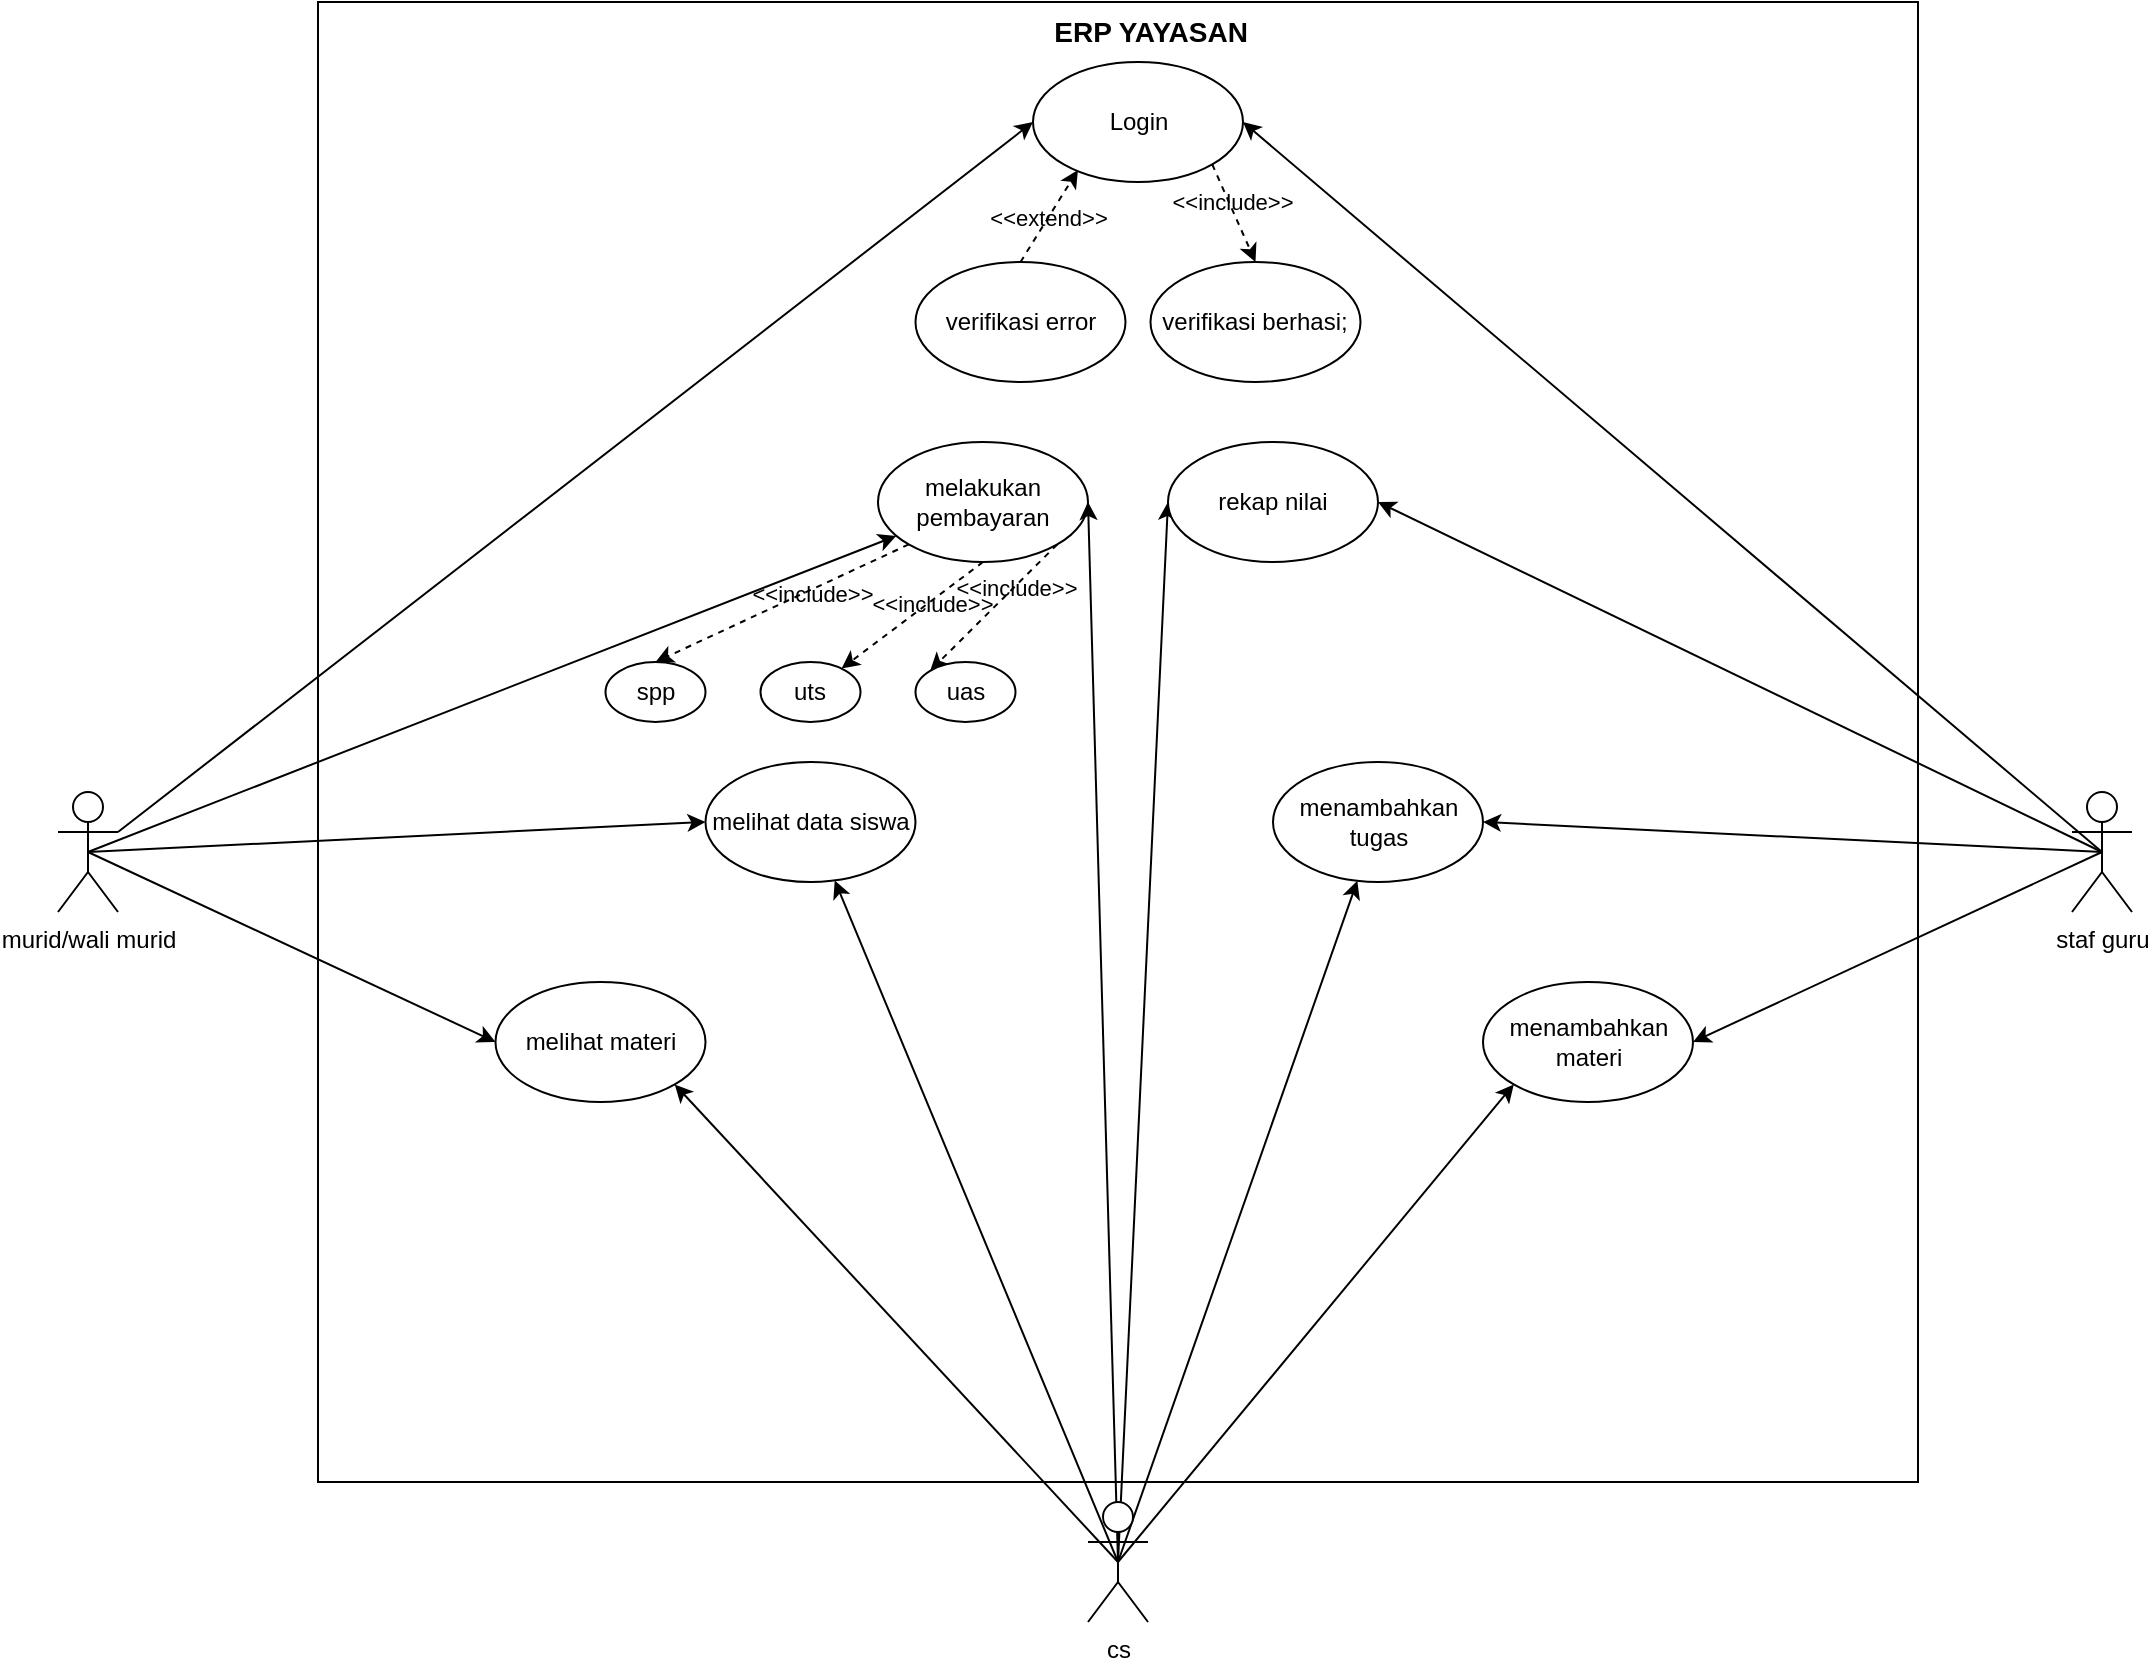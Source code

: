 <mxfile version="22.0.8" type="device">
  <diagram name="Page-1" id="jqTNK1S3pbugsj95zzoR">
    <mxGraphModel dx="1255" dy="833" grid="1" gridSize="10" guides="1" tooltips="1" connect="1" arrows="1" fold="1" page="1" pageScale="1" pageWidth="1100" pageHeight="850" math="0" shadow="0">
      <root>
        <mxCell id="0" />
        <mxCell id="1" parent="0" />
        <mxCell id="W6PKyMDmiwQLr7Aa5-MP-2" value="" style="rounded=0;whiteSpace=wrap;html=1;movable=1;resizable=1;rotatable=1;deletable=1;editable=1;locked=0;connectable=1;labelBackgroundColor=none;" vertex="1" parent="1">
          <mxGeometry x="160" width="800" height="740" as="geometry" />
        </mxCell>
        <mxCell id="W6PKyMDmiwQLr7Aa5-MP-20" style="rounded=0;orthogonalLoop=1;jettySize=auto;html=1;exitX=1;exitY=0.333;exitDx=0;exitDy=0;exitPerimeter=0;entryX=0;entryY=0.5;entryDx=0;entryDy=0;labelBackgroundColor=none;fontColor=default;" edge="1" parent="1" source="W6PKyMDmiwQLr7Aa5-MP-3" target="W6PKyMDmiwQLr7Aa5-MP-1">
          <mxGeometry relative="1" as="geometry" />
        </mxCell>
        <mxCell id="W6PKyMDmiwQLr7Aa5-MP-21" style="rounded=0;orthogonalLoop=1;jettySize=auto;html=1;exitX=0.5;exitY=0.5;exitDx=0;exitDy=0;exitPerimeter=0;labelBackgroundColor=none;fontColor=default;" edge="1" parent="1" source="W6PKyMDmiwQLr7Aa5-MP-3" target="W6PKyMDmiwQLr7Aa5-MP-18">
          <mxGeometry relative="1" as="geometry" />
        </mxCell>
        <mxCell id="W6PKyMDmiwQLr7Aa5-MP-48" style="rounded=0;orthogonalLoop=1;jettySize=auto;html=1;exitX=0.5;exitY=0.5;exitDx=0;exitDy=0;exitPerimeter=0;entryX=0;entryY=0.5;entryDx=0;entryDy=0;labelBackgroundColor=none;fontColor=default;" edge="1" parent="1" source="W6PKyMDmiwQLr7Aa5-MP-3" target="W6PKyMDmiwQLr7Aa5-MP-14">
          <mxGeometry relative="1" as="geometry" />
        </mxCell>
        <mxCell id="W6PKyMDmiwQLr7Aa5-MP-49" style="rounded=0;orthogonalLoop=1;jettySize=auto;html=1;exitX=0.5;exitY=0.5;exitDx=0;exitDy=0;exitPerimeter=0;entryX=0;entryY=0.5;entryDx=0;entryDy=0;labelBackgroundColor=none;fontColor=default;" edge="1" parent="1" source="W6PKyMDmiwQLr7Aa5-MP-3" target="W6PKyMDmiwQLr7Aa5-MP-6">
          <mxGeometry relative="1" as="geometry" />
        </mxCell>
        <mxCell id="W6PKyMDmiwQLr7Aa5-MP-3" value="murid/wali murid" style="shape=umlActor;verticalLabelPosition=bottom;verticalAlign=top;html=1;labelBackgroundColor=none;" vertex="1" parent="1">
          <mxGeometry x="30" y="395" width="30" height="60" as="geometry" />
        </mxCell>
        <mxCell id="W6PKyMDmiwQLr7Aa5-MP-55" style="rounded=0;orthogonalLoop=1;jettySize=auto;html=1;exitX=0.5;exitY=0.5;exitDx=0;exitDy=0;exitPerimeter=0;entryX=1;entryY=0.5;entryDx=0;entryDy=0;labelBackgroundColor=none;fontColor=default;" edge="1" parent="1" source="W6PKyMDmiwQLr7Aa5-MP-4" target="W6PKyMDmiwQLr7Aa5-MP-1">
          <mxGeometry relative="1" as="geometry" />
        </mxCell>
        <mxCell id="W6PKyMDmiwQLr7Aa5-MP-63" style="rounded=0;orthogonalLoop=1;jettySize=auto;html=1;exitX=0.5;exitY=0.5;exitDx=0;exitDy=0;exitPerimeter=0;entryX=1;entryY=0.5;entryDx=0;entryDy=0;labelBackgroundColor=none;fontColor=default;" edge="1" parent="1" source="W6PKyMDmiwQLr7Aa5-MP-4" target="W6PKyMDmiwQLr7Aa5-MP-53">
          <mxGeometry relative="1" as="geometry" />
        </mxCell>
        <mxCell id="W6PKyMDmiwQLr7Aa5-MP-64" style="rounded=0;orthogonalLoop=1;jettySize=auto;html=1;exitX=0.5;exitY=0.5;exitDx=0;exitDy=0;exitPerimeter=0;entryX=1;entryY=0.5;entryDx=0;entryDy=0;labelBackgroundColor=none;fontColor=default;" edge="1" parent="1" source="W6PKyMDmiwQLr7Aa5-MP-4" target="W6PKyMDmiwQLr7Aa5-MP-52">
          <mxGeometry relative="1" as="geometry" />
        </mxCell>
        <mxCell id="W6PKyMDmiwQLr7Aa5-MP-65" style="rounded=0;orthogonalLoop=1;jettySize=auto;html=1;exitX=0.5;exitY=0.5;exitDx=0;exitDy=0;exitPerimeter=0;entryX=1;entryY=0.5;entryDx=0;entryDy=0;labelBackgroundColor=none;fontColor=default;" edge="1" parent="1" source="W6PKyMDmiwQLr7Aa5-MP-4" target="W6PKyMDmiwQLr7Aa5-MP-54">
          <mxGeometry relative="1" as="geometry" />
        </mxCell>
        <mxCell id="W6PKyMDmiwQLr7Aa5-MP-72" style="rounded=0;orthogonalLoop=1;jettySize=auto;html=1;exitX=1;exitY=1;exitDx=0;exitDy=0;entryX=0.5;entryY=0;entryDx=0;entryDy=0;dashed=1;labelBackgroundColor=none;fontColor=default;" edge="1" parent="1" source="W6PKyMDmiwQLr7Aa5-MP-1" target="W6PKyMDmiwQLr7Aa5-MP-70">
          <mxGeometry relative="1" as="geometry" />
        </mxCell>
        <mxCell id="W6PKyMDmiwQLr7Aa5-MP-74" value="&amp;lt;&amp;lt;include&amp;gt;&amp;gt;" style="edgeLabel;html=1;align=center;verticalAlign=middle;resizable=0;points=[];labelBackgroundColor=none;" vertex="1" connectable="0" parent="W6PKyMDmiwQLr7Aa5-MP-72">
          <mxGeometry x="-0.211" y="1" relative="1" as="geometry">
            <mxPoint as="offset" />
          </mxGeometry>
        </mxCell>
        <mxCell id="W6PKyMDmiwQLr7Aa5-MP-1" value="Login" style="ellipse;whiteSpace=wrap;html=1;labelBackgroundColor=none;" vertex="1" parent="1">
          <mxGeometry x="517.5" y="30" width="105" height="60" as="geometry" />
        </mxCell>
        <mxCell id="W6PKyMDmiwQLr7Aa5-MP-6" value="melihat materi" style="ellipse;whiteSpace=wrap;html=1;labelBackgroundColor=none;" vertex="1" parent="1">
          <mxGeometry x="248.75" y="490" width="105" height="60" as="geometry" />
        </mxCell>
        <mxCell id="W6PKyMDmiwQLr7Aa5-MP-14" value="melihat data siswa" style="ellipse;whiteSpace=wrap;html=1;labelBackgroundColor=none;" vertex="1" parent="1">
          <mxGeometry x="353.75" y="380" width="105" height="60" as="geometry" />
        </mxCell>
        <mxCell id="W6PKyMDmiwQLr7Aa5-MP-56" style="rounded=0;orthogonalLoop=1;jettySize=auto;html=1;exitX=1;exitY=1;exitDx=0;exitDy=0;entryX=0;entryY=0;entryDx=0;entryDy=0;dashed=1;labelBackgroundColor=none;fontColor=default;" edge="1" parent="1" source="W6PKyMDmiwQLr7Aa5-MP-18" target="W6PKyMDmiwQLr7Aa5-MP-26">
          <mxGeometry relative="1" as="geometry" />
        </mxCell>
        <mxCell id="W6PKyMDmiwQLr7Aa5-MP-61" value="&amp;lt;&amp;lt;include&amp;gt;&amp;gt;" style="edgeLabel;html=1;align=center;verticalAlign=middle;resizable=0;points=[];labelBackgroundColor=none;" vertex="1" connectable="0" parent="W6PKyMDmiwQLr7Aa5-MP-56">
          <mxGeometry x="-0.35" y="1" relative="1" as="geometry">
            <mxPoint x="-1" as="offset" />
          </mxGeometry>
        </mxCell>
        <mxCell id="W6PKyMDmiwQLr7Aa5-MP-57" style="rounded=0;orthogonalLoop=1;jettySize=auto;html=1;exitX=0.5;exitY=1;exitDx=0;exitDy=0;dashed=1;labelBackgroundColor=none;fontColor=default;" edge="1" parent="1" source="W6PKyMDmiwQLr7Aa5-MP-18" target="W6PKyMDmiwQLr7Aa5-MP-25">
          <mxGeometry relative="1" as="geometry" />
        </mxCell>
        <mxCell id="W6PKyMDmiwQLr7Aa5-MP-60" value="&amp;lt;&amp;lt;include&amp;gt;&amp;gt;" style="edgeLabel;html=1;align=center;verticalAlign=middle;resizable=0;points=[];labelBackgroundColor=none;" vertex="1" connectable="0" parent="W6PKyMDmiwQLr7Aa5-MP-57">
          <mxGeometry x="-0.244" y="1" relative="1" as="geometry">
            <mxPoint as="offset" />
          </mxGeometry>
        </mxCell>
        <mxCell id="W6PKyMDmiwQLr7Aa5-MP-58" style="rounded=0;orthogonalLoop=1;jettySize=auto;html=1;exitX=0;exitY=1;exitDx=0;exitDy=0;entryX=0.5;entryY=0;entryDx=0;entryDy=0;dashed=1;labelBackgroundColor=none;fontColor=default;" edge="1" parent="1" source="W6PKyMDmiwQLr7Aa5-MP-18" target="W6PKyMDmiwQLr7Aa5-MP-23">
          <mxGeometry relative="1" as="geometry" />
        </mxCell>
        <mxCell id="W6PKyMDmiwQLr7Aa5-MP-59" value="&amp;lt;&amp;lt;include&amp;gt;&amp;gt;" style="edgeLabel;html=1;align=center;verticalAlign=middle;resizable=0;points=[];labelBackgroundColor=none;" vertex="1" connectable="0" parent="W6PKyMDmiwQLr7Aa5-MP-58">
          <mxGeometry x="-0.213" y="2" relative="1" as="geometry">
            <mxPoint as="offset" />
          </mxGeometry>
        </mxCell>
        <mxCell id="W6PKyMDmiwQLr7Aa5-MP-18" value="melakukan pembayaran" style="ellipse;whiteSpace=wrap;html=1;labelBackgroundColor=none;" vertex="1" parent="1">
          <mxGeometry x="440" y="220" width="105" height="60" as="geometry" />
        </mxCell>
        <mxCell id="W6PKyMDmiwQLr7Aa5-MP-19" value="ERP YAYASAN&amp;nbsp;" style="text;html=1;align=center;verticalAlign=middle;resizable=0;points=[];autosize=1;strokeColor=none;fillColor=none;fontStyle=1;fontSize=14;labelBackgroundColor=none;" vertex="1" parent="1">
          <mxGeometry x="517.5" width="120" height="30" as="geometry" />
        </mxCell>
        <mxCell id="W6PKyMDmiwQLr7Aa5-MP-23" value="spp" style="ellipse;whiteSpace=wrap;html=1;labelBackgroundColor=none;" vertex="1" parent="1">
          <mxGeometry x="303.75" y="330" width="50" height="30" as="geometry" />
        </mxCell>
        <mxCell id="W6PKyMDmiwQLr7Aa5-MP-25" value="uts" style="ellipse;whiteSpace=wrap;html=1;labelBackgroundColor=none;" vertex="1" parent="1">
          <mxGeometry x="381.25" y="330" width="50" height="30" as="geometry" />
        </mxCell>
        <mxCell id="W6PKyMDmiwQLr7Aa5-MP-26" value="uas" style="ellipse;whiteSpace=wrap;html=1;labelBackgroundColor=none;" vertex="1" parent="1">
          <mxGeometry x="458.75" y="330" width="50" height="30" as="geometry" />
        </mxCell>
        <mxCell id="W6PKyMDmiwQLr7Aa5-MP-89" style="rounded=0;orthogonalLoop=1;jettySize=auto;html=1;exitX=0.5;exitY=0.5;exitDx=0;exitDy=0;exitPerimeter=0;entryX=0;entryY=0.5;entryDx=0;entryDy=0;labelBackgroundColor=none;fontColor=default;" edge="1" parent="1" source="W6PKyMDmiwQLr7Aa5-MP-50" target="W6PKyMDmiwQLr7Aa5-MP-53">
          <mxGeometry relative="1" as="geometry" />
        </mxCell>
        <mxCell id="W6PKyMDmiwQLr7Aa5-MP-90" style="rounded=0;orthogonalLoop=1;jettySize=auto;html=1;exitX=0.5;exitY=0.5;exitDx=0;exitDy=0;exitPerimeter=0;entryX=1;entryY=0.5;entryDx=0;entryDy=0;labelBackgroundColor=none;fontColor=default;" edge="1" parent="1" source="W6PKyMDmiwQLr7Aa5-MP-50" target="W6PKyMDmiwQLr7Aa5-MP-18">
          <mxGeometry relative="1" as="geometry" />
        </mxCell>
        <mxCell id="W6PKyMDmiwQLr7Aa5-MP-91" style="rounded=0;orthogonalLoop=1;jettySize=auto;html=1;exitX=0.5;exitY=0.5;exitDx=0;exitDy=0;exitPerimeter=0;labelBackgroundColor=none;fontColor=default;" edge="1" parent="1" source="W6PKyMDmiwQLr7Aa5-MP-50" target="W6PKyMDmiwQLr7Aa5-MP-52">
          <mxGeometry relative="1" as="geometry" />
        </mxCell>
        <mxCell id="W6PKyMDmiwQLr7Aa5-MP-92" style="rounded=0;orthogonalLoop=1;jettySize=auto;html=1;exitX=0.5;exitY=0.5;exitDx=0;exitDy=0;exitPerimeter=0;labelBackgroundColor=none;fontColor=default;" edge="1" parent="1" source="W6PKyMDmiwQLr7Aa5-MP-50" target="W6PKyMDmiwQLr7Aa5-MP-14">
          <mxGeometry relative="1" as="geometry" />
        </mxCell>
        <mxCell id="W6PKyMDmiwQLr7Aa5-MP-93" style="rounded=0;orthogonalLoop=1;jettySize=auto;html=1;exitX=0.5;exitY=0.5;exitDx=0;exitDy=0;exitPerimeter=0;entryX=0;entryY=1;entryDx=0;entryDy=0;labelBackgroundColor=none;fontColor=default;" edge="1" parent="1" source="W6PKyMDmiwQLr7Aa5-MP-50" target="W6PKyMDmiwQLr7Aa5-MP-54">
          <mxGeometry relative="1" as="geometry" />
        </mxCell>
        <mxCell id="W6PKyMDmiwQLr7Aa5-MP-94" style="rounded=0;orthogonalLoop=1;jettySize=auto;html=1;exitX=0.5;exitY=0.5;exitDx=0;exitDy=0;exitPerimeter=0;entryX=1;entryY=1;entryDx=0;entryDy=0;labelBackgroundColor=none;fontColor=default;" edge="1" parent="1" source="W6PKyMDmiwQLr7Aa5-MP-50" target="W6PKyMDmiwQLr7Aa5-MP-6">
          <mxGeometry relative="1" as="geometry" />
        </mxCell>
        <mxCell id="W6PKyMDmiwQLr7Aa5-MP-50" value="cs" style="shape=umlActor;verticalLabelPosition=bottom;verticalAlign=top;html=1;movable=1;resizable=1;rotatable=1;deletable=1;editable=1;locked=0;connectable=1;labelBackgroundColor=none;" vertex="1" parent="1">
          <mxGeometry x="545" y="750" width="30" height="60" as="geometry" />
        </mxCell>
        <mxCell id="W6PKyMDmiwQLr7Aa5-MP-52" value="menambahkan tugas" style="ellipse;whiteSpace=wrap;html=1;labelBackgroundColor=none;" vertex="1" parent="1">
          <mxGeometry x="637.5" y="380" width="105" height="60" as="geometry" />
        </mxCell>
        <mxCell id="W6PKyMDmiwQLr7Aa5-MP-53" value="rekap nilai" style="ellipse;whiteSpace=wrap;html=1;labelBackgroundColor=none;" vertex="1" parent="1">
          <mxGeometry x="585" y="220" width="105" height="60" as="geometry" />
        </mxCell>
        <mxCell id="W6PKyMDmiwQLr7Aa5-MP-54" value="menambahkan materi" style="ellipse;whiteSpace=wrap;html=1;labelBackgroundColor=none;" vertex="1" parent="1">
          <mxGeometry x="742.5" y="490" width="105" height="60" as="geometry" />
        </mxCell>
        <mxCell id="W6PKyMDmiwQLr7Aa5-MP-70" value="verifikasi berhasi;" style="ellipse;whiteSpace=wrap;html=1;labelBackgroundColor=none;" vertex="1" parent="1">
          <mxGeometry x="576.25" y="130" width="105" height="60" as="geometry" />
        </mxCell>
        <mxCell id="W6PKyMDmiwQLr7Aa5-MP-71" value="verifikasi error" style="ellipse;whiteSpace=wrap;html=1;labelBackgroundColor=none;" vertex="1" parent="1">
          <mxGeometry x="458.75" y="130" width="105" height="60" as="geometry" />
        </mxCell>
        <mxCell id="W6PKyMDmiwQLr7Aa5-MP-73" style="rounded=0;orthogonalLoop=1;jettySize=auto;html=1;exitX=0.5;exitY=0;exitDx=0;exitDy=0;entryX=0.214;entryY=0.9;entryDx=0;entryDy=0;entryPerimeter=0;dashed=1;labelBackgroundColor=none;fontColor=default;" edge="1" parent="1" source="W6PKyMDmiwQLr7Aa5-MP-71" target="W6PKyMDmiwQLr7Aa5-MP-1">
          <mxGeometry relative="1" as="geometry" />
        </mxCell>
        <mxCell id="W6PKyMDmiwQLr7Aa5-MP-75" value="&amp;lt;&amp;lt;extend&amp;gt;&amp;gt;" style="edgeLabel;html=1;align=center;verticalAlign=middle;resizable=0;points=[];labelBackgroundColor=none;" vertex="1" connectable="0" parent="W6PKyMDmiwQLr7Aa5-MP-73">
          <mxGeometry x="-0.042" relative="1" as="geometry">
            <mxPoint as="offset" />
          </mxGeometry>
        </mxCell>
        <mxCell id="W6PKyMDmiwQLr7Aa5-MP-4" value="staf guru" style="shape=umlActor;verticalLabelPosition=bottom;verticalAlign=top;html=1;labelBackgroundColor=none;" vertex="1" parent="1">
          <mxGeometry x="1037" y="395" width="30" height="60" as="geometry" />
        </mxCell>
      </root>
    </mxGraphModel>
  </diagram>
</mxfile>
